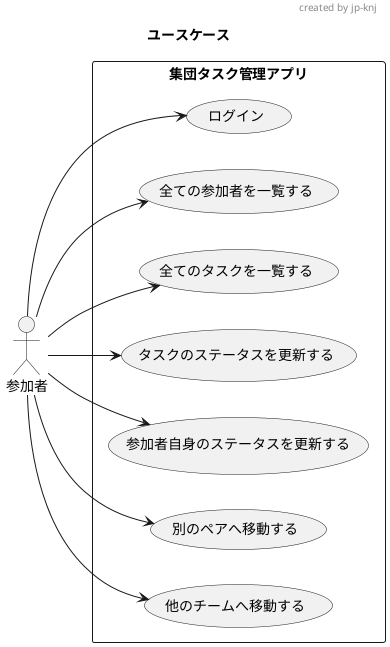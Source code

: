@startuml
'https://plantuml.com/ja/use-case-diagram

title ユースケース
header created by jp-knj

left to right direction
actor "参加者" as Actor
rectangle 集団タスク管理アプリ {
  usecase "ログイン" as AuthenticationUC1
  Actor --> AuthenticationUC1

  usecase "全ての参加者を一覧する" as AllUsersUC1
  Actor --> AllUsersUC1

  usecase "全てのタスクを一覧する" as TaskUC1
  Actor --> TaskUC1

  usecase "タスクのステータスを更新する" as TaskUC2
  Actor --> TaskUC2

  usecase "参加者自身のステータスを更新する" as MemberUC1
  Actor --> MemberUC1

  usecase "別のペアへ移動する" as PairUC1
  Actor --> PairUC1

  usecase "他のチームへ移動する" as TeamUC1
  Actor --> TeamUC1
}
@enduml